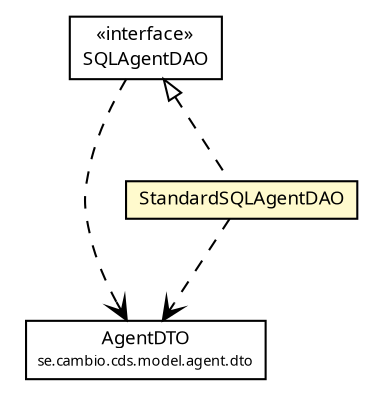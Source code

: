 #!/usr/local/bin/dot
#
# Class diagram 
# Generated by UMLGraph version R5_6 (http://www.umlgraph.org/)
#

digraph G {
	edge [fontname="Trebuchet MS",fontsize=10,labelfontname="Trebuchet MS",labelfontsize=10];
	node [fontname="Trebuchet MS",fontsize=10,shape=plaintext];
	nodesep=0.25;
	ranksep=0.5;
	// se.cambio.cds.model.agent.dto.AgentDTO
	c323055 [label=<<table title="se.cambio.cds.model.agent.dto.AgentDTO" border="0" cellborder="1" cellspacing="0" cellpadding="2" port="p" href="../dto/AgentDTO.html">
		<tr><td><table border="0" cellspacing="0" cellpadding="1">
<tr><td align="center" balign="center"><font face="Trebuchet MS"> AgentDTO </font></td></tr>
<tr><td align="center" balign="center"><font face="Trebuchet MS" point-size="7.0"> se.cambio.cds.model.agent.dto </font></td></tr>
		</table></td></tr>
		</table>>, URL="../dto/AgentDTO.html", fontname="Trebuchet MS", fontcolor="black", fontsize=9.0];
	// se.cambio.cds.model.agent.dao.StandardSQLAgentDAO
	c323100 [label=<<table title="se.cambio.cds.model.agent.dao.StandardSQLAgentDAO" border="0" cellborder="1" cellspacing="0" cellpadding="2" port="p" bgcolor="lemonChiffon" href="./StandardSQLAgentDAO.html">
		<tr><td><table border="0" cellspacing="0" cellpadding="1">
<tr><td align="center" balign="center"><font face="Trebuchet MS"> StandardSQLAgentDAO </font></td></tr>
		</table></td></tr>
		</table>>, URL="./StandardSQLAgentDAO.html", fontname="Trebuchet MS", fontcolor="black", fontsize=9.0];
	// se.cambio.cds.model.agent.dao.SQLAgentDAO
	c323103 [label=<<table title="se.cambio.cds.model.agent.dao.SQLAgentDAO" border="0" cellborder="1" cellspacing="0" cellpadding="2" port="p" href="./SQLAgentDAO.html">
		<tr><td><table border="0" cellspacing="0" cellpadding="1">
<tr><td align="center" balign="center"> &#171;interface&#187; </td></tr>
<tr><td align="center" balign="center"><font face="Trebuchet MS"> SQLAgentDAO </font></td></tr>
		</table></td></tr>
		</table>>, URL="./SQLAgentDAO.html", fontname="Trebuchet MS", fontcolor="black", fontsize=9.0];
	//se.cambio.cds.model.agent.dao.StandardSQLAgentDAO implements se.cambio.cds.model.agent.dao.SQLAgentDAO
	c323103:p -> c323100:p [dir=back,arrowtail=empty,style=dashed];
	// se.cambio.cds.model.agent.dao.StandardSQLAgentDAO DEPEND se.cambio.cds.model.agent.dto.AgentDTO
	c323100:p -> c323055:p [taillabel="", label="", headlabel="", fontname="Trebuchet MS", fontcolor="black", fontsize=10.0, color="black", arrowhead=open, style=dashed];
	// se.cambio.cds.model.agent.dao.SQLAgentDAO DEPEND se.cambio.cds.model.agent.dto.AgentDTO
	c323103:p -> c323055:p [taillabel="", label="", headlabel="", fontname="Trebuchet MS", fontcolor="black", fontsize=10.0, color="black", arrowhead=open, style=dashed];
}

